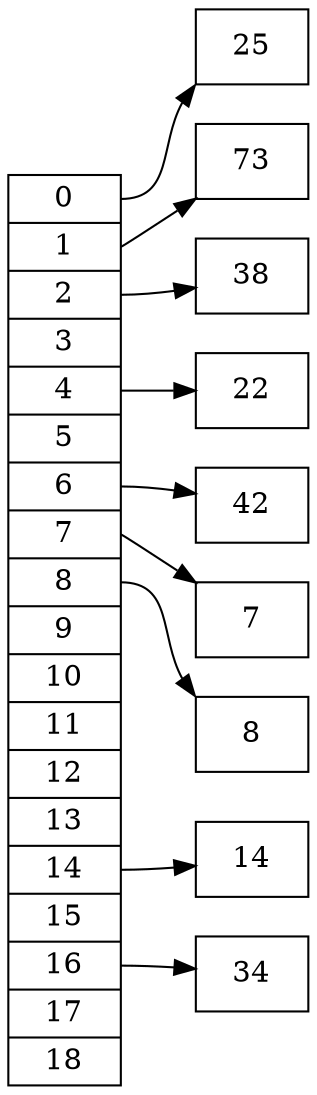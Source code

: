 digraph structs 
{
    rankdir = LR;
    node [shape=record];

    hashTable [label="<f0>0|<f1>1|<f2>2|<f3>3|<f4>4|<f5>5|<f6>6|<f7>7|<f8>8|<f9>9|<f10>10|<f11>11|<f12>12|<f13>13|<f14>14|<f15>15|<f16>16|<f17>17|<f18>18"];
    node_1_0 [label="<f0> 7"];
    node_1_1 [label="<f0> 42"];
    node_1_2 [label="<f0> 25"];
    node_73 [label="<f0> 73"];
    node_14 [label="<f0> 14"];
    node_38 [label="<f0> 38"]
    node_8  [label="<f0> 8"]
    node_22 [label="<f0> 22"]
    node_34 [label="<f0> 34"]
//    node_11 [label="<f0> 11"]
  
    //{rank = same; node_1_0 node_1_1 }

	hashTable:f7 -> node_1_0:f0;
	hashTable:f6 -> node_1_1:f0;
	hashTable:f0 -> node_1_2:f0;
	hashTable:f1 -> node_73:f0;                       
	hashTable:f14 -> node_14:f0;                      
	hashTable:f2 -> node_38:f0;                       
	hashTable:f8 -> node_8:f0;                        
	hashTable:f4 -> node_22:f0;                       
	hashTable:f16 -> node_34:f0;                      
//	hashTable:f11 -> node_11:f0;

}

